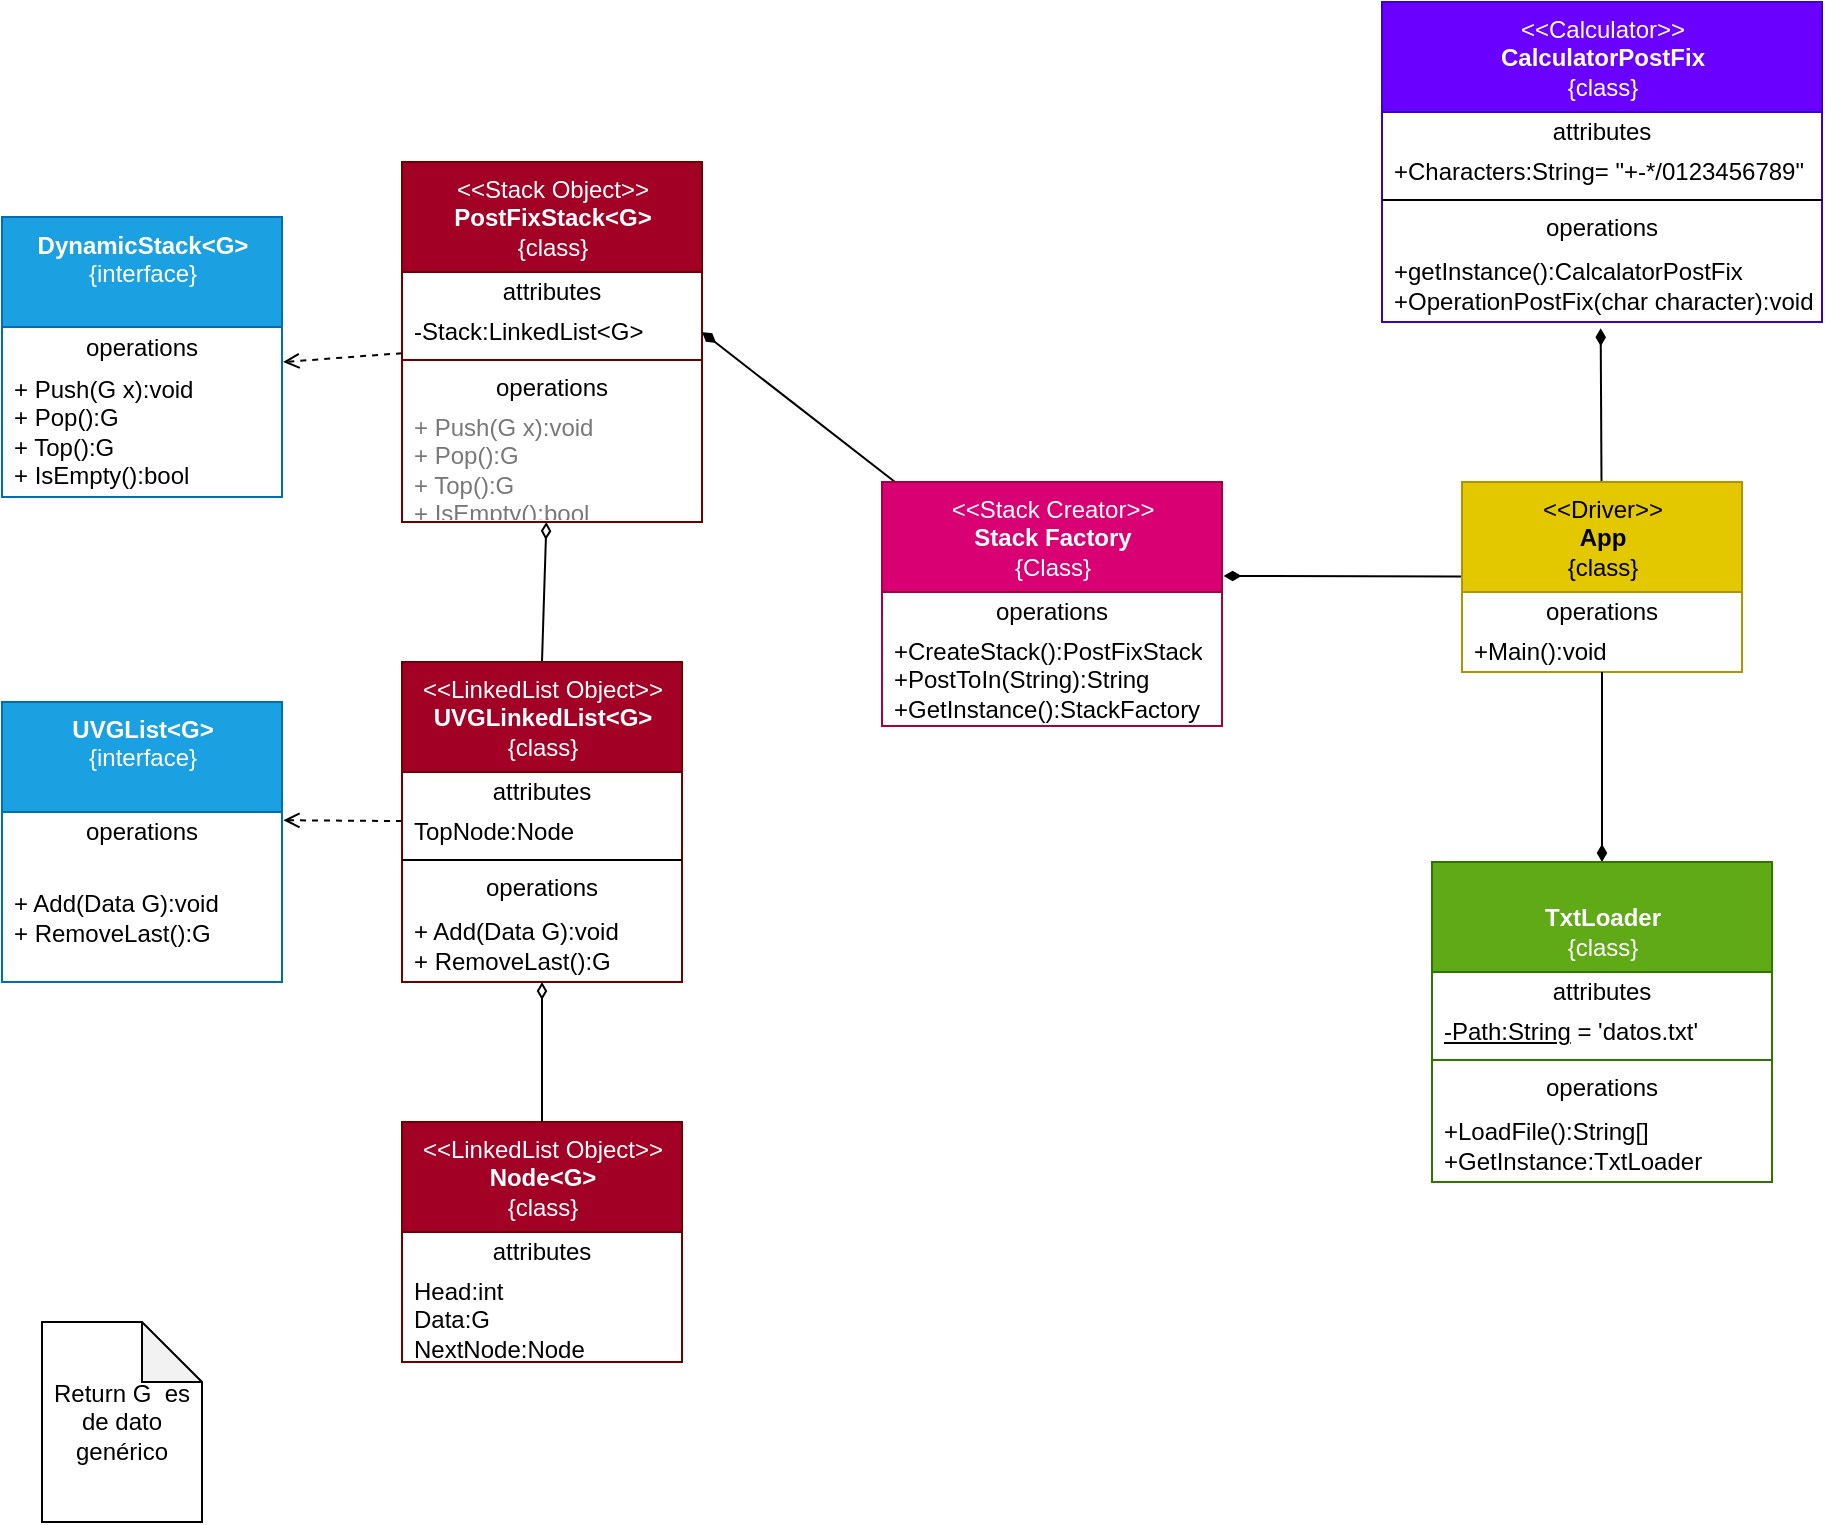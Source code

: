<mxfile>
    <diagram id="tcYnHNwd3wbtSPxdZRV_" name="UML">
        <mxGraphModel dx="357" dy="907" grid="1" gridSize="10" guides="1" tooltips="1" connect="1" arrows="1" fold="1" page="1" pageScale="1" pageWidth="850" pageHeight="1100" math="0" shadow="0">
            <root>
                <mxCell id="0"/>
                <mxCell id="1" parent="0"/>
                <mxCell id="10" value="&lt;b&gt;DynamicStack&amp;lt;G&amp;gt;&lt;/b&gt;&lt;br&gt;{interface}" style="swimlane;fontStyle=0;align=center;verticalAlign=top;childLayout=stackLayout;horizontal=1;startSize=55;horizontalStack=0;resizeParent=1;resizeParentMax=0;resizeLast=0;collapsible=0;marginBottom=0;html=1;fillColor=#1ba1e2;fontColor=#ffffff;strokeColor=#006EAF;" parent="1" vertex="1">
                    <mxGeometry y="107.5" width="140" height="140" as="geometry"/>
                </mxCell>
                <mxCell id="11" value="operations" style="text;html=1;strokeColor=none;fillColor=none;align=center;verticalAlign=middle;spacingLeft=4;spacingRight=4;overflow=hidden;rotatable=0;points=[[0,0.5],[1,0.5]];portConstraint=eastwest;" parent="10" vertex="1">
                    <mxGeometry y="55" width="140" height="20" as="geometry"/>
                </mxCell>
                <mxCell id="12" value="+ Push(G x):void&lt;br&gt;+ Pop():G&lt;br&gt;+ Top():G&lt;br&gt;+ IsEmpty():bool" style="text;html=1;strokeColor=none;fillColor=none;align=left;verticalAlign=middle;spacingLeft=4;spacingRight=4;overflow=hidden;rotatable=0;points=[[0,0.5],[1,0.5]];portConstraint=eastwest;" parent="10" vertex="1">
                    <mxGeometry y="75" width="140" height="65" as="geometry"/>
                </mxCell>
                <mxCell id="13" style="edgeStyle=none;html=1;entryX=1.004;entryY=-0.038;entryDx=0;entryDy=0;entryPerimeter=0;dashed=1;endArrow=open;endFill=0;" parent="1" source="14" target="12" edge="1">
                    <mxGeometry relative="1" as="geometry"/>
                </mxCell>
                <mxCell id="57" style="edgeStyle=none;html=1;entryX=0.5;entryY=0;entryDx=0;entryDy=0;fontColor=#787878;startArrow=diamondThin;startFill=0;endArrow=none;endFill=0;" parent="1" source="14" target="28" edge="1">
                    <mxGeometry relative="1" as="geometry"/>
                </mxCell>
                <mxCell id="14" value="&amp;lt;&amp;lt;Stack Object&amp;gt;&amp;gt;&lt;br&gt;&lt;b&gt;PostFixStack&amp;lt;G&amp;gt;&lt;/b&gt;&lt;br&gt;{class}" style="swimlane;fontStyle=0;align=center;verticalAlign=top;childLayout=stackLayout;horizontal=1;startSize=55;horizontalStack=0;resizeParent=1;resizeParentMax=0;resizeLast=0;collapsible=0;marginBottom=0;html=1;fillColor=#a20025;fontColor=#ffffff;strokeColor=#6F0000;" parent="1" vertex="1">
                    <mxGeometry x="200" y="80" width="150" height="180" as="geometry"/>
                </mxCell>
                <mxCell id="15" value="attributes" style="text;html=1;strokeColor=none;fillColor=none;align=center;verticalAlign=middle;spacingLeft=4;spacingRight=4;overflow=hidden;rotatable=0;points=[[0,0.5],[1,0.5]];portConstraint=eastwest;" parent="14" vertex="1">
                    <mxGeometry y="55" width="150" height="20" as="geometry"/>
                </mxCell>
                <mxCell id="16" value="-Stack:LinkedList&amp;lt;G&amp;gt;" style="text;html=1;strokeColor=none;fillColor=none;align=left;verticalAlign=middle;spacingLeft=4;spacingRight=4;overflow=hidden;rotatable=0;points=[[0,0.5],[1,0.5]];portConstraint=eastwest;" parent="14" vertex="1">
                    <mxGeometry y="75" width="150" height="20" as="geometry"/>
                </mxCell>
                <mxCell id="17" value="" style="line;strokeWidth=1;fillColor=#a20025;align=left;verticalAlign=middle;spacingTop=-1;spacingLeft=3;spacingRight=3;rotatable=0;labelPosition=right;points=[];portConstraint=eastwest;fontColor=#ffffff;strokeColor=#6F0000;" parent="14" vertex="1">
                    <mxGeometry y="95" width="150" height="8" as="geometry"/>
                </mxCell>
                <mxCell id="18" value="operations" style="text;html=1;strokeColor=none;fillColor=none;align=center;verticalAlign=middle;spacingLeft=4;spacingRight=4;overflow=hidden;rotatable=0;points=[[0,0.5],[1,0.5]];portConstraint=eastwest;" parent="14" vertex="1">
                    <mxGeometry y="103" width="150" height="20" as="geometry"/>
                </mxCell>
                <mxCell id="19" value="&lt;font color=&quot;#787878&quot;&gt;+ Push(G x):void&lt;br&gt;+ Pop():G&lt;br&gt;+ Top():G&lt;br&gt;+ IsEmpty():bool&lt;/font&gt;" style="text;html=1;strokeColor=none;fillColor=none;align=left;verticalAlign=middle;spacingLeft=4;spacingRight=4;overflow=hidden;rotatable=0;points=[[0,0.5],[1,0.5]];portConstraint=eastwest;" parent="14" vertex="1">
                    <mxGeometry y="123" width="150" height="57" as="geometry"/>
                </mxCell>
                <mxCell id="48" style="edgeStyle=none;html=1;entryX=0.497;entryY=1.084;entryDx=0;entryDy=0;entryPerimeter=0;fontColor=#787878;endArrow=diamondThin;endFill=1;" parent="1" source="20" target="47" edge="1">
                    <mxGeometry relative="1" as="geometry">
                        <Array as="points"/>
                    </mxGeometry>
                </mxCell>
                <mxCell id="84" style="edgeStyle=none;html=1;entryX=1.005;entryY=0.385;entryDx=0;entryDy=0;entryPerimeter=0;endArrow=diamondThin;endFill=1;" parent="1" source="20" target="75" edge="1">
                    <mxGeometry relative="1" as="geometry"/>
                </mxCell>
                <mxCell id="20" value="&amp;lt;&amp;lt;Driver&amp;gt;&amp;gt;&lt;br&gt;&lt;b&gt;App&lt;br&gt;&lt;/b&gt;{class}" style="swimlane;fontStyle=0;align=center;verticalAlign=top;childLayout=stackLayout;horizontal=1;startSize=55;horizontalStack=0;resizeParent=1;resizeParentMax=0;resizeLast=0;collapsible=0;marginBottom=0;html=1;fillColor=#e3c800;fontColor=#000000;strokeColor=#B09500;" parent="1" vertex="1">
                    <mxGeometry x="730" y="240" width="140" height="95" as="geometry"/>
                </mxCell>
                <mxCell id="26" value="operations" style="text;html=1;strokeColor=none;fillColor=none;align=center;verticalAlign=middle;spacingLeft=4;spacingRight=4;overflow=hidden;rotatable=0;points=[[0,0.5],[1,0.5]];portConstraint=eastwest;" parent="20" vertex="1">
                    <mxGeometry y="55" width="140" height="20" as="geometry"/>
                </mxCell>
                <mxCell id="27" value="+Main():void" style="text;html=1;strokeColor=none;fillColor=none;align=left;verticalAlign=middle;spacingLeft=4;spacingRight=4;overflow=hidden;rotatable=0;points=[[0,0.5],[1,0.5]];portConstraint=eastwest;" parent="20" vertex="1">
                    <mxGeometry y="75" width="140" height="20" as="geometry"/>
                </mxCell>
                <mxCell id="39" style="edgeStyle=none;html=1;entryX=1.005;entryY=0.206;entryDx=0;entryDy=0;entryPerimeter=0;dashed=1;endArrow=open;endFill=0;" parent="1" source="28" target="37" edge="1">
                    <mxGeometry relative="1" as="geometry">
                        <mxPoint x="140" y="401.5" as="targetPoint"/>
                    </mxGeometry>
                </mxCell>
                <mxCell id="93" style="html=1;startArrow=diamondThin;startFill=0;endArrow=none;endFill=0;" parent="1" source="35" target="87" edge="1">
                    <mxGeometry relative="1" as="geometry"/>
                </mxCell>
                <mxCell id="28" value="&amp;lt;&amp;lt;LinkedList Object&amp;gt;&amp;gt;&lt;br&gt;&lt;b&gt;UVGLinkedList&amp;lt;G&amp;gt;&lt;/b&gt;&lt;br&gt;{class}" style="swimlane;fontStyle=0;align=center;verticalAlign=top;childLayout=stackLayout;horizontal=1;startSize=55;horizontalStack=0;resizeParent=1;resizeParentMax=0;resizeLast=0;collapsible=0;marginBottom=0;html=1;fillColor=#a20025;fontColor=#ffffff;strokeColor=#6F0000;" parent="1" vertex="1">
                    <mxGeometry x="200" y="330" width="140" height="160" as="geometry"/>
                </mxCell>
                <mxCell id="29" value="attributes" style="text;html=1;strokeColor=none;fillColor=none;align=center;verticalAlign=middle;spacingLeft=4;spacingRight=4;overflow=hidden;rotatable=0;points=[[0,0.5],[1,0.5]];portConstraint=eastwest;" parent="28" vertex="1">
                    <mxGeometry y="55" width="140" height="20" as="geometry"/>
                </mxCell>
                <mxCell id="30" value="TopNode:Node" style="text;html=1;strokeColor=none;fillColor=none;align=left;verticalAlign=middle;spacingLeft=4;spacingRight=4;overflow=hidden;rotatable=0;points=[[0,0.5],[1,0.5]];portConstraint=eastwest;" parent="28" vertex="1">
                    <mxGeometry y="75" width="140" height="20" as="geometry"/>
                </mxCell>
                <mxCell id="33" value="" style="line;strokeWidth=1;fillColor=none;align=left;verticalAlign=middle;spacingTop=-1;spacingLeft=3;spacingRight=3;rotatable=0;labelPosition=right;points=[];portConstraint=eastwest;" parent="28" vertex="1">
                    <mxGeometry y="95" width="140" height="8" as="geometry"/>
                </mxCell>
                <mxCell id="34" value="operations" style="text;html=1;strokeColor=none;fillColor=none;align=center;verticalAlign=middle;spacingLeft=4;spacingRight=4;overflow=hidden;rotatable=0;points=[[0,0.5],[1,0.5]];portConstraint=eastwest;" parent="28" vertex="1">
                    <mxGeometry y="103" width="140" height="20" as="geometry"/>
                </mxCell>
                <mxCell id="35" value="+ Add(Data G):void&lt;br&gt;+ RemoveLast():G" style="text;html=1;strokeColor=none;fillColor=none;align=left;verticalAlign=middle;spacingLeft=4;spacingRight=4;overflow=hidden;rotatable=0;points=[[0,0.5],[1,0.5]];portConstraint=eastwest;" parent="28" vertex="1">
                    <mxGeometry y="123" width="140" height="37" as="geometry"/>
                </mxCell>
                <mxCell id="36" value="&lt;b&gt;UVGList&amp;lt;G&amp;gt;&lt;/b&gt;&lt;br&gt;{interface}" style="swimlane;fontStyle=0;align=center;verticalAlign=top;childLayout=stackLayout;horizontal=1;startSize=55;horizontalStack=0;resizeParent=1;resizeParentMax=0;resizeLast=0;collapsible=0;marginBottom=0;html=1;fillColor=#1ba1e2;fontColor=#ffffff;strokeColor=#006EAF;" parent="1" vertex="1">
                    <mxGeometry y="350" width="140" height="140" as="geometry"/>
                </mxCell>
                <mxCell id="37" value="operations" style="text;html=1;strokeColor=none;fillColor=none;align=center;verticalAlign=middle;spacingLeft=4;spacingRight=4;overflow=hidden;rotatable=0;points=[[0,0.5],[1,0.5]];portConstraint=eastwest;" parent="36" vertex="1">
                    <mxGeometry y="55" width="140" height="20" as="geometry"/>
                </mxCell>
                <mxCell id="38" value="+ Add(Data G):void&lt;br&gt;+ RemoveLast():G&lt;span style=&quot;&quot;&gt;&lt;/span&gt;" style="text;html=1;strokeColor=none;fillColor=none;align=left;verticalAlign=middle;spacingLeft=4;spacingRight=4;overflow=hidden;rotatable=0;points=[[0,0.5],[1,0.5]];portConstraint=eastwest;" parent="36" vertex="1">
                    <mxGeometry y="75" width="140" height="65" as="geometry"/>
                </mxCell>
                <mxCell id="40" value="&amp;lt;&amp;lt;Calculator&amp;gt;&amp;gt;&lt;br&gt;&lt;b&gt;CalculatorPostFix&lt;/b&gt;&lt;br&gt;{class}" style="swimlane;fontStyle=0;align=center;verticalAlign=top;childLayout=stackLayout;horizontal=1;startSize=55;horizontalStack=0;resizeParent=1;resizeParentMax=0;resizeLast=0;collapsible=0;marginBottom=0;html=1;fillColor=#6a00ff;fontColor=#ffffff;strokeColor=#3700CC;" parent="1" vertex="1">
                    <mxGeometry x="690" width="220" height="160" as="geometry"/>
                </mxCell>
                <mxCell id="41" value="attributes" style="text;html=1;strokeColor=none;fillColor=none;align=center;verticalAlign=middle;spacingLeft=4;spacingRight=4;overflow=hidden;rotatable=0;points=[[0,0.5],[1,0.5]];portConstraint=eastwest;" parent="40" vertex="1">
                    <mxGeometry y="55" width="220" height="20" as="geometry"/>
                </mxCell>
                <mxCell id="42" value="+Characters:String=&amp;nbsp;&quot;+-*/0123456789&quot;" style="text;html=1;strokeColor=none;fillColor=none;align=left;verticalAlign=middle;spacingLeft=4;spacingRight=4;overflow=hidden;rotatable=0;points=[[0,0.5],[1,0.5]];portConstraint=eastwest;" parent="40" vertex="1">
                    <mxGeometry y="75" width="220" height="20" as="geometry"/>
                </mxCell>
                <mxCell id="45" value="" style="line;strokeWidth=1;fillColor=none;align=left;verticalAlign=middle;spacingTop=-1;spacingLeft=3;spacingRight=3;rotatable=0;labelPosition=right;points=[];portConstraint=eastwest;" parent="40" vertex="1">
                    <mxGeometry y="95" width="220" height="8" as="geometry"/>
                </mxCell>
                <mxCell id="46" value="operations" style="text;html=1;strokeColor=none;fillColor=none;align=center;verticalAlign=middle;spacingLeft=4;spacingRight=4;overflow=hidden;rotatable=0;points=[[0,0.5],[1,0.5]];portConstraint=eastwest;" parent="40" vertex="1">
                    <mxGeometry y="103" width="220" height="20" as="geometry"/>
                </mxCell>
                <mxCell id="47" value="+getInstance():CalcalatorPostFix&lt;br&gt;+OperationPostFix(char character):void" style="text;html=1;strokeColor=none;fillColor=none;align=left;verticalAlign=middle;spacingLeft=4;spacingRight=4;overflow=hidden;rotatable=0;points=[[0,0.5],[1,0.5]];portConstraint=eastwest;" parent="40" vertex="1">
                    <mxGeometry y="123" width="220" height="37" as="geometry"/>
                </mxCell>
                <mxCell id="55" style="edgeStyle=none;html=1;fontColor=#787878;startArrow=diamondThin;startFill=1;endArrow=none;endFill=0;" parent="1" source="49" target="27" edge="1">
                    <mxGeometry relative="1" as="geometry"/>
                </mxCell>
                <mxCell id="49" value="&lt;br&gt;&lt;b&gt;TxtLoader&lt;/b&gt;&lt;br&gt;{class}" style="swimlane;fontStyle=0;align=center;verticalAlign=top;childLayout=stackLayout;horizontal=1;startSize=55;horizontalStack=0;resizeParent=1;resizeParentMax=0;resizeLast=0;collapsible=0;marginBottom=0;html=1;fillColor=#60a917;fontColor=#ffffff;strokeColor=#2D7600;" parent="1" vertex="1">
                    <mxGeometry x="715" y="430" width="170" height="160" as="geometry"/>
                </mxCell>
                <mxCell id="50" value="attributes" style="text;html=1;strokeColor=none;fillColor=none;align=center;verticalAlign=middle;spacingLeft=4;spacingRight=4;overflow=hidden;rotatable=0;points=[[0,0.5],[1,0.5]];portConstraint=eastwest;" parent="49" vertex="1">
                    <mxGeometry y="55" width="170" height="20" as="geometry"/>
                </mxCell>
                <mxCell id="51" value="&lt;u&gt;-Path:String&lt;/u&gt; = 'datos.txt'" style="text;html=1;strokeColor=none;fillColor=none;align=left;verticalAlign=middle;spacingLeft=4;spacingRight=4;overflow=hidden;rotatable=0;points=[[0,0.5],[1,0.5]];portConstraint=eastwest;" parent="49" vertex="1">
                    <mxGeometry y="75" width="170" height="20" as="geometry"/>
                </mxCell>
                <mxCell id="52" value="" style="line;strokeWidth=1;fillColor=#60a917;align=left;verticalAlign=middle;spacingTop=-1;spacingLeft=3;spacingRight=3;rotatable=0;labelPosition=right;points=[];portConstraint=eastwest;fontColor=#ffffff;strokeColor=#2D7600;" parent="49" vertex="1">
                    <mxGeometry y="95" width="170" height="8" as="geometry"/>
                </mxCell>
                <mxCell id="53" value="operations" style="text;html=1;strokeColor=none;fillColor=none;align=center;verticalAlign=middle;spacingLeft=4;spacingRight=4;overflow=hidden;rotatable=0;points=[[0,0.5],[1,0.5]];portConstraint=eastwest;" parent="49" vertex="1">
                    <mxGeometry y="103" width="170" height="20" as="geometry"/>
                </mxCell>
                <mxCell id="54" value="+LoadFile():String[]&lt;br&gt;+GetInstance:TxtLoader" style="text;html=1;strokeColor=none;fillColor=none;align=left;verticalAlign=middle;spacingLeft=4;spacingRight=4;overflow=hidden;rotatable=0;points=[[0,0.5],[1,0.5]];portConstraint=eastwest;" parent="49" vertex="1">
                    <mxGeometry y="123" width="170" height="37" as="geometry"/>
                </mxCell>
                <mxCell id="85" style="edgeStyle=none;html=1;entryX=1;entryY=0.5;entryDx=0;entryDy=0;endArrow=diamondThin;endFill=1;" parent="1" source="75" target="16" edge="1">
                    <mxGeometry relative="1" as="geometry"/>
                </mxCell>
                <mxCell id="75" value="&amp;lt;&amp;lt;Stack Creator&amp;gt;&amp;gt;&lt;br&gt;&lt;b&gt;Stack Factory&lt;br&gt;&lt;/b&gt;{Class}" style="swimlane;fontStyle=0;align=center;verticalAlign=top;childLayout=stackLayout;horizontal=1;startSize=55;horizontalStack=0;resizeParent=1;resizeParentMax=0;resizeLast=0;collapsible=0;marginBottom=0;html=1;fillColor=#d80073;fontColor=#ffffff;strokeColor=#A50040;" parent="1" vertex="1">
                    <mxGeometry x="440" y="240" width="170" height="122" as="geometry"/>
                </mxCell>
                <mxCell id="81" value="operations" style="text;html=1;strokeColor=none;fillColor=none;align=center;verticalAlign=middle;spacingLeft=4;spacingRight=4;overflow=hidden;rotatable=0;points=[[0,0.5],[1,0.5]];portConstraint=eastwest;" parent="75" vertex="1">
                    <mxGeometry y="55" width="170" height="20" as="geometry"/>
                </mxCell>
                <mxCell id="82" value="+CreateStack():PostFixStack&lt;br&gt;+PostToIn(String):String&lt;br&gt;+GetInstance():StackFactory" style="text;html=1;strokeColor=none;fillColor=none;align=left;verticalAlign=middle;spacingLeft=4;spacingRight=4;overflow=hidden;rotatable=0;points=[[0,0.5],[1,0.5]];portConstraint=eastwest;" parent="75" vertex="1">
                    <mxGeometry y="75" width="170" height="47" as="geometry"/>
                </mxCell>
                <mxCell id="87" value="&amp;lt;&amp;lt;LinkedList Object&amp;gt;&amp;gt;&lt;br&gt;&lt;b&gt;Node&amp;lt;G&amp;gt;&lt;/b&gt;&lt;br&gt;{class}" style="swimlane;fontStyle=0;align=center;verticalAlign=top;childLayout=stackLayout;horizontal=1;startSize=55;horizontalStack=0;resizeParent=1;resizeParentMax=0;resizeLast=0;collapsible=0;marginBottom=0;html=1;fillColor=#a20025;fontColor=#ffffff;strokeColor=#6F0000;" parent="1" vertex="1">
                    <mxGeometry x="200" y="560" width="140" height="120" as="geometry"/>
                </mxCell>
                <mxCell id="88" value="attributes" style="text;html=1;strokeColor=none;fillColor=none;align=center;verticalAlign=middle;spacingLeft=4;spacingRight=4;overflow=hidden;rotatable=0;points=[[0,0.5],[1,0.5]];portConstraint=eastwest;" parent="87" vertex="1">
                    <mxGeometry y="55" width="140" height="20" as="geometry"/>
                </mxCell>
                <mxCell id="89" value="Head:int&lt;br&gt;Data:G&lt;br&gt;NextNode:Node" style="text;html=1;strokeColor=none;fillColor=none;align=left;verticalAlign=middle;spacingLeft=4;spacingRight=4;overflow=hidden;rotatable=0;points=[[0,0.5],[1,0.5]];portConstraint=eastwest;" parent="87" vertex="1">
                    <mxGeometry y="75" width="140" height="45" as="geometry"/>
                </mxCell>
                <mxCell id="94" value="Return G&amp;nbsp; es de dato genérico" style="shape=note;whiteSpace=wrap;html=1;backgroundOutline=1;darkOpacity=0.05;" vertex="1" parent="1">
                    <mxGeometry x="20" y="660" width="80" height="100" as="geometry"/>
                </mxCell>
            </root>
        </mxGraphModel>
    </diagram>
</mxfile>